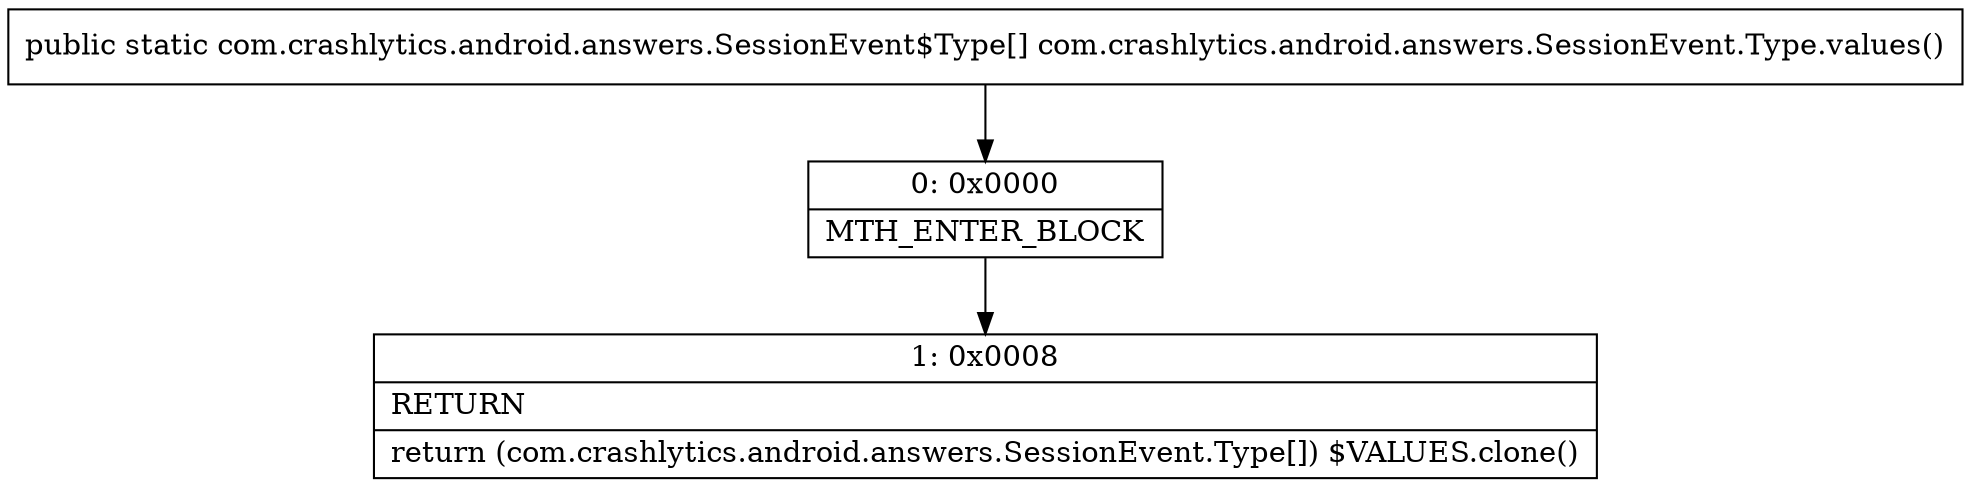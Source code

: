 digraph "CFG forcom.crashlytics.android.answers.SessionEvent.Type.values()[Lcom\/crashlytics\/android\/answers\/SessionEvent$Type;" {
Node_0 [shape=record,label="{0\:\ 0x0000|MTH_ENTER_BLOCK\l}"];
Node_1 [shape=record,label="{1\:\ 0x0008|RETURN\l|return (com.crashlytics.android.answers.SessionEvent.Type[]) $VALUES.clone()\l}"];
MethodNode[shape=record,label="{public static com.crashlytics.android.answers.SessionEvent$Type[] com.crashlytics.android.answers.SessionEvent.Type.values() }"];
MethodNode -> Node_0;
Node_0 -> Node_1;
}

